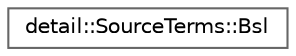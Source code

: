 digraph "Graphical Class Hierarchy"
{
 // LATEX_PDF_SIZE
  bgcolor="transparent";
  edge [fontname=Helvetica,fontsize=10,labelfontname=Helvetica,labelfontsize=10];
  node [fontname=Helvetica,fontsize=10,shape=box,height=0.2,width=0.4];
  rankdir="LR";
  Node0 [id="Node000000",label="detail::SourceTerms::Bsl",height=0.2,width=0.4,color="grey40", fillcolor="white", style="filled",URL="$structdetail_1_1SourceTerms_1_1Bsl.html",tooltip="Baseline (Original SA model)."];
}
